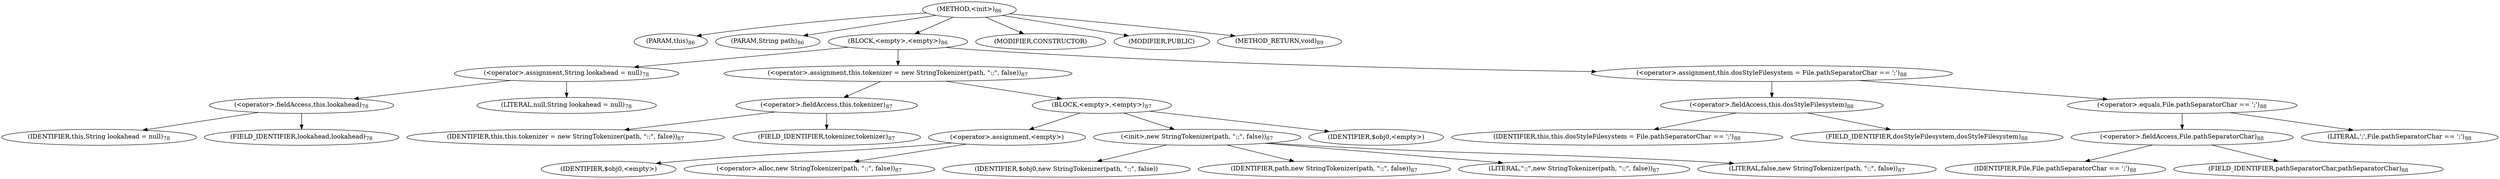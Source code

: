 digraph "&lt;init&gt;" {  
"24" [label = <(METHOD,&lt;init&gt;)<SUB>86</SUB>> ]
"25" [label = <(PARAM,this)<SUB>86</SUB>> ]
"26" [label = <(PARAM,String path)<SUB>86</SUB>> ]
"27" [label = <(BLOCK,&lt;empty&gt;,&lt;empty&gt;)<SUB>86</SUB>> ]
"28" [label = <(&lt;operator&gt;.assignment,String lookahead = null)<SUB>78</SUB>> ]
"29" [label = <(&lt;operator&gt;.fieldAccess,this.lookahead)<SUB>78</SUB>> ]
"30" [label = <(IDENTIFIER,this,String lookahead = null)<SUB>78</SUB>> ]
"31" [label = <(FIELD_IDENTIFIER,lookahead,lookahead)<SUB>78</SUB>> ]
"32" [label = <(LITERAL,null,String lookahead = null)<SUB>78</SUB>> ]
"33" [label = <(&lt;operator&gt;.assignment,this.tokenizer = new StringTokenizer(path, &quot;:;&quot;, false))<SUB>87</SUB>> ]
"34" [label = <(&lt;operator&gt;.fieldAccess,this.tokenizer)<SUB>87</SUB>> ]
"35" [label = <(IDENTIFIER,this,this.tokenizer = new StringTokenizer(path, &quot;:;&quot;, false))<SUB>87</SUB>> ]
"36" [label = <(FIELD_IDENTIFIER,tokenizer,tokenizer)<SUB>87</SUB>> ]
"37" [label = <(BLOCK,&lt;empty&gt;,&lt;empty&gt;)<SUB>87</SUB>> ]
"38" [label = <(&lt;operator&gt;.assignment,&lt;empty&gt;)> ]
"39" [label = <(IDENTIFIER,$obj0,&lt;empty&gt;)> ]
"40" [label = <(&lt;operator&gt;.alloc,new StringTokenizer(path, &quot;:;&quot;, false))<SUB>87</SUB>> ]
"41" [label = <(&lt;init&gt;,new StringTokenizer(path, &quot;:;&quot;, false))<SUB>87</SUB>> ]
"42" [label = <(IDENTIFIER,$obj0,new StringTokenizer(path, &quot;:;&quot;, false))> ]
"43" [label = <(IDENTIFIER,path,new StringTokenizer(path, &quot;:;&quot;, false))<SUB>87</SUB>> ]
"44" [label = <(LITERAL,&quot;:;&quot;,new StringTokenizer(path, &quot;:;&quot;, false))<SUB>87</SUB>> ]
"45" [label = <(LITERAL,false,new StringTokenizer(path, &quot;:;&quot;, false))<SUB>87</SUB>> ]
"46" [label = <(IDENTIFIER,$obj0,&lt;empty&gt;)> ]
"47" [label = <(&lt;operator&gt;.assignment,this.dosStyleFilesystem = File.pathSeparatorChar == ';')<SUB>88</SUB>> ]
"48" [label = <(&lt;operator&gt;.fieldAccess,this.dosStyleFilesystem)<SUB>88</SUB>> ]
"49" [label = <(IDENTIFIER,this,this.dosStyleFilesystem = File.pathSeparatorChar == ';')<SUB>88</SUB>> ]
"50" [label = <(FIELD_IDENTIFIER,dosStyleFilesystem,dosStyleFilesystem)<SUB>88</SUB>> ]
"51" [label = <(&lt;operator&gt;.equals,File.pathSeparatorChar == ';')<SUB>88</SUB>> ]
"52" [label = <(&lt;operator&gt;.fieldAccess,File.pathSeparatorChar)<SUB>88</SUB>> ]
"53" [label = <(IDENTIFIER,File,File.pathSeparatorChar == ';')<SUB>88</SUB>> ]
"54" [label = <(FIELD_IDENTIFIER,pathSeparatorChar,pathSeparatorChar)<SUB>88</SUB>> ]
"55" [label = <(LITERAL,';',File.pathSeparatorChar == ';')<SUB>88</SUB>> ]
"56" [label = <(MODIFIER,CONSTRUCTOR)> ]
"57" [label = <(MODIFIER,PUBLIC)> ]
"58" [label = <(METHOD_RETURN,void)<SUB>89</SUB>> ]
  "24" -> "25" 
  "24" -> "26" 
  "24" -> "27" 
  "24" -> "56" 
  "24" -> "57" 
  "24" -> "58" 
  "27" -> "28" 
  "27" -> "33" 
  "27" -> "47" 
  "28" -> "29" 
  "28" -> "32" 
  "29" -> "30" 
  "29" -> "31" 
  "33" -> "34" 
  "33" -> "37" 
  "34" -> "35" 
  "34" -> "36" 
  "37" -> "38" 
  "37" -> "41" 
  "37" -> "46" 
  "38" -> "39" 
  "38" -> "40" 
  "41" -> "42" 
  "41" -> "43" 
  "41" -> "44" 
  "41" -> "45" 
  "47" -> "48" 
  "47" -> "51" 
  "48" -> "49" 
  "48" -> "50" 
  "51" -> "52" 
  "51" -> "55" 
  "52" -> "53" 
  "52" -> "54" 
}
